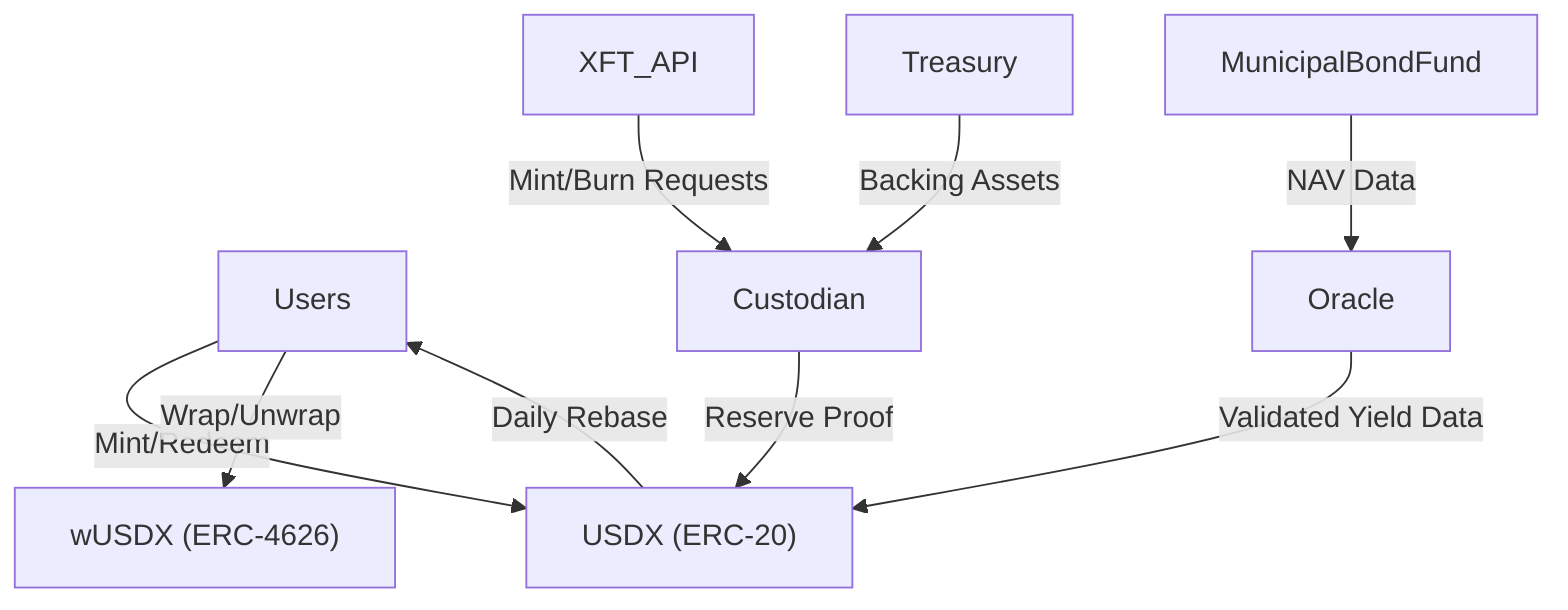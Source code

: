 graph TD  
    Users -->|Mint/Redeem| USDX["USDX (ERC-20)"]  
    Users -->|Wrap/Unwrap| wUSDX["wUSDX (ERC-4626)"]  
    USDX -->|Daily Rebase| Users  
    XFT_API -->|Mint/Burn Requests| Custodian  
    Custodian -->|Reserve Proof| USDX  
    Oracle -->|Validated Yield Data| USDX  
    Treasury -->|Backing Assets| Custodian  
    MunicipalBondFund -->|NAV Data| Oracle